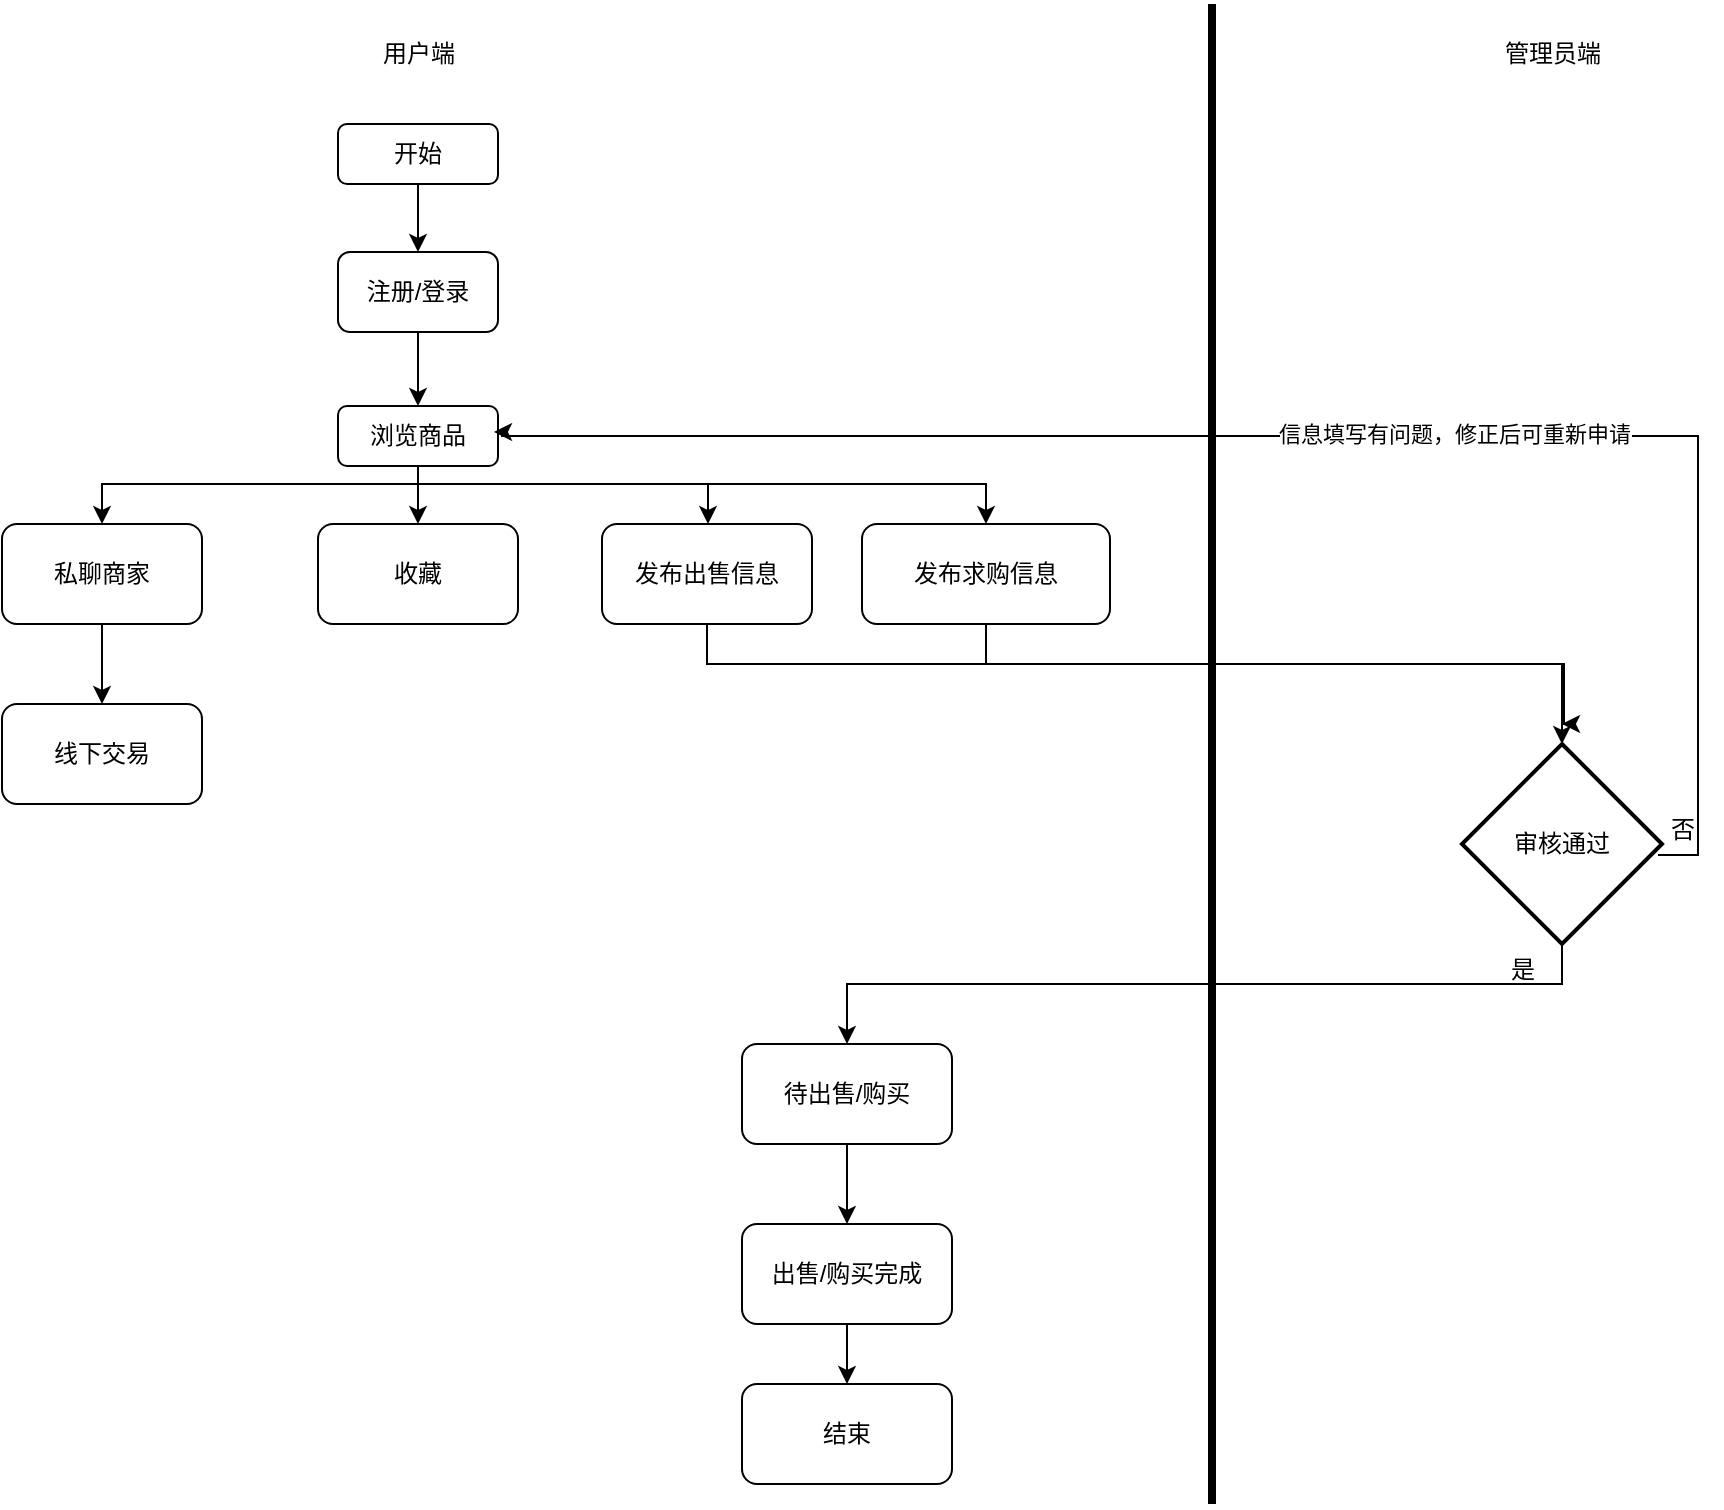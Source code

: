 <mxfile version="22.1.11" type="github">
  <diagram id="C5RBs43oDa-KdzZeNtuy" name="Page-1">
    <mxGraphModel dx="2293" dy="1654" grid="1" gridSize="10" guides="1" tooltips="1" connect="1" arrows="1" fold="1" page="1" pageScale="1" pageWidth="827" pageHeight="1169" math="0" shadow="0">
      <root>
        <mxCell id="WIyWlLk6GJQsqaUBKTNV-0" />
        <mxCell id="WIyWlLk6GJQsqaUBKTNV-1" parent="WIyWlLk6GJQsqaUBKTNV-0" />
        <mxCell id="bUE8Zk3ra0wXPJMopEg6-7" style="edgeStyle=orthogonalEdgeStyle;rounded=0;orthogonalLoop=1;jettySize=auto;html=1;" parent="WIyWlLk6GJQsqaUBKTNV-1" source="bUE8Zk3ra0wXPJMopEg6-0" target="bUE8Zk3ra0wXPJMopEg6-6" edge="1">
          <mxGeometry relative="1" as="geometry" />
        </mxCell>
        <mxCell id="bUE8Zk3ra0wXPJMopEg6-0" value="开始" style="rounded=1;whiteSpace=wrap;html=1;" parent="WIyWlLk6GJQsqaUBKTNV-1" vertex="1">
          <mxGeometry x="-112" y="60" width="80" height="30" as="geometry" />
        </mxCell>
        <mxCell id="bUE8Zk3ra0wXPJMopEg6-1" value="用户端" style="text;html=1;align=center;verticalAlign=middle;resizable=0;points=[];autosize=1;strokeColor=none;fillColor=none;" parent="WIyWlLk6GJQsqaUBKTNV-1" vertex="1">
          <mxGeometry x="-102" y="10" width="60" height="30" as="geometry" />
        </mxCell>
        <mxCell id="bUE8Zk3ra0wXPJMopEg6-3" value="" style="line;strokeWidth=4;direction=south;html=1;perimeter=backbonePerimeter;points=[];outlineConnect=0;" parent="WIyWlLk6GJQsqaUBKTNV-1" vertex="1">
          <mxGeometry x="320" width="10" height="750" as="geometry" />
        </mxCell>
        <mxCell id="bUE8Zk3ra0wXPJMopEg6-5" value="管理员端" style="text;html=1;align=center;verticalAlign=middle;resizable=0;points=[];autosize=1;strokeColor=none;fillColor=none;" parent="WIyWlLk6GJQsqaUBKTNV-1" vertex="1">
          <mxGeometry x="460" y="10" width="70" height="30" as="geometry" />
        </mxCell>
        <mxCell id="bUE8Zk3ra0wXPJMopEg6-11" value="" style="edgeStyle=orthogonalEdgeStyle;rounded=0;orthogonalLoop=1;jettySize=auto;html=1;" parent="WIyWlLk6GJQsqaUBKTNV-1" source="bUE8Zk3ra0wXPJMopEg6-6" target="bUE8Zk3ra0wXPJMopEg6-9" edge="1">
          <mxGeometry relative="1" as="geometry" />
        </mxCell>
        <mxCell id="bUE8Zk3ra0wXPJMopEg6-6" value="注册/登录" style="rounded=1;whiteSpace=wrap;html=1;" parent="WIyWlLk6GJQsqaUBKTNV-1" vertex="1">
          <mxGeometry x="-112" y="124" width="80" height="40" as="geometry" />
        </mxCell>
        <mxCell id="bUE8Zk3ra0wXPJMopEg6-49" style="edgeStyle=orthogonalEdgeStyle;rounded=0;orthogonalLoop=1;jettySize=auto;html=1;" parent="WIyWlLk6GJQsqaUBKTNV-1" source="bUE8Zk3ra0wXPJMopEg6-9" target="bUE8Zk3ra0wXPJMopEg6-26" edge="1">
          <mxGeometry relative="1" as="geometry">
            <Array as="points">
              <mxPoint x="-72" y="260" />
              <mxPoint x="-72" y="260" />
            </Array>
          </mxGeometry>
        </mxCell>
        <mxCell id="bUE8Zk3ra0wXPJMopEg6-50" style="edgeStyle=orthogonalEdgeStyle;rounded=0;orthogonalLoop=1;jettySize=auto;html=1;" parent="WIyWlLk6GJQsqaUBKTNV-1" source="bUE8Zk3ra0wXPJMopEg6-9" target="bUE8Zk3ra0wXPJMopEg6-21" edge="1">
          <mxGeometry relative="1" as="geometry">
            <Array as="points">
              <mxPoint x="-72" y="240" />
              <mxPoint x="73" y="240" />
            </Array>
          </mxGeometry>
        </mxCell>
        <mxCell id="bUE8Zk3ra0wXPJMopEg6-51" style="edgeStyle=orthogonalEdgeStyle;rounded=0;orthogonalLoop=1;jettySize=auto;html=1;entryX=0.5;entryY=0;entryDx=0;entryDy=0;" parent="WIyWlLk6GJQsqaUBKTNV-1" source="bUE8Zk3ra0wXPJMopEg6-9" target="bUE8Zk3ra0wXPJMopEg6-23" edge="1">
          <mxGeometry relative="1" as="geometry">
            <Array as="points">
              <mxPoint x="-72" y="240" />
              <mxPoint x="212" y="240" />
            </Array>
          </mxGeometry>
        </mxCell>
        <mxCell id="bUE8Zk3ra0wXPJMopEg6-58" style="edgeStyle=orthogonalEdgeStyle;rounded=0;orthogonalLoop=1;jettySize=auto;html=1;entryX=0.5;entryY=0;entryDx=0;entryDy=0;" parent="WIyWlLk6GJQsqaUBKTNV-1" source="bUE8Zk3ra0wXPJMopEg6-9" target="bUE8Zk3ra0wXPJMopEg6-30" edge="1">
          <mxGeometry relative="1" as="geometry">
            <Array as="points">
              <mxPoint x="-72" y="240" />
              <mxPoint x="-230" y="240" />
            </Array>
          </mxGeometry>
        </mxCell>
        <mxCell id="bUE8Zk3ra0wXPJMopEg6-9" value="浏览商品" style="rounded=1;whiteSpace=wrap;html=1;" parent="WIyWlLk6GJQsqaUBKTNV-1" vertex="1">
          <mxGeometry x="-112" y="201" width="80" height="30" as="geometry" />
        </mxCell>
        <mxCell id="bUE8Zk3ra0wXPJMopEg6-34" style="edgeStyle=orthogonalEdgeStyle;rounded=0;orthogonalLoop=1;jettySize=auto;html=1;" parent="WIyWlLk6GJQsqaUBKTNV-1" source="bUE8Zk3ra0wXPJMopEg6-21" edge="1">
          <mxGeometry relative="1" as="geometry">
            <mxPoint x="500" y="360" as="targetPoint" />
            <Array as="points">
              <mxPoint x="73" y="330" />
              <mxPoint x="501" y="330" />
            </Array>
          </mxGeometry>
        </mxCell>
        <mxCell id="bUE8Zk3ra0wXPJMopEg6-21" value="发布出售信息" style="rounded=1;whiteSpace=wrap;html=1;" parent="WIyWlLk6GJQsqaUBKTNV-1" vertex="1">
          <mxGeometry x="20" y="260" width="105" height="50" as="geometry" />
        </mxCell>
        <mxCell id="bUE8Zk3ra0wXPJMopEg6-33" style="edgeStyle=orthogonalEdgeStyle;rounded=0;orthogonalLoop=1;jettySize=auto;html=1;" parent="WIyWlLk6GJQsqaUBKTNV-1" source="bUE8Zk3ra0wXPJMopEg6-23" target="bUE8Zk3ra0wXPJMopEg6-32" edge="1">
          <mxGeometry relative="1" as="geometry">
            <Array as="points">
              <mxPoint x="212" y="330" />
            </Array>
          </mxGeometry>
        </mxCell>
        <mxCell id="bUE8Zk3ra0wXPJMopEg6-23" value="发布求购信息" style="rounded=1;whiteSpace=wrap;html=1;" parent="WIyWlLk6GJQsqaUBKTNV-1" vertex="1">
          <mxGeometry x="150" y="260" width="124" height="50" as="geometry" />
        </mxCell>
        <mxCell id="bUE8Zk3ra0wXPJMopEg6-26" value="收藏" style="rounded=1;whiteSpace=wrap;html=1;" parent="WIyWlLk6GJQsqaUBKTNV-1" vertex="1">
          <mxGeometry x="-122" y="260" width="100" height="50" as="geometry" />
        </mxCell>
        <mxCell id="bUE8Zk3ra0wXPJMopEg6-60" value="" style="edgeStyle=orthogonalEdgeStyle;rounded=0;orthogonalLoop=1;jettySize=auto;html=1;" parent="WIyWlLk6GJQsqaUBKTNV-1" source="bUE8Zk3ra0wXPJMopEg6-30" target="bUE8Zk3ra0wXPJMopEg6-59" edge="1">
          <mxGeometry relative="1" as="geometry" />
        </mxCell>
        <mxCell id="bUE8Zk3ra0wXPJMopEg6-30" value="私聊商家" style="rounded=1;whiteSpace=wrap;html=1;" parent="WIyWlLk6GJQsqaUBKTNV-1" vertex="1">
          <mxGeometry x="-280" y="260" width="100" height="50" as="geometry" />
        </mxCell>
        <mxCell id="bUE8Zk3ra0wXPJMopEg6-37" style="edgeStyle=orthogonalEdgeStyle;rounded=0;orthogonalLoop=1;jettySize=auto;html=1;entryX=0.5;entryY=0;entryDx=0;entryDy=0;" parent="WIyWlLk6GJQsqaUBKTNV-1" source="bUE8Zk3ra0wXPJMopEg6-32" target="bUE8Zk3ra0wXPJMopEg6-36" edge="1">
          <mxGeometry relative="1" as="geometry">
            <Array as="points">
              <mxPoint x="500" y="490" />
              <mxPoint x="143" y="490" />
            </Array>
          </mxGeometry>
        </mxCell>
        <mxCell id="bUE8Zk3ra0wXPJMopEg6-43" style="edgeStyle=orthogonalEdgeStyle;rounded=0;orthogonalLoop=1;jettySize=auto;html=1;entryX=1;entryY=0.25;entryDx=0;entryDy=0;" parent="WIyWlLk6GJQsqaUBKTNV-1" edge="1">
          <mxGeometry relative="1" as="geometry">
            <mxPoint x="-34" y="214" as="targetPoint" />
            <mxPoint x="548" y="425.5" as="sourcePoint" />
            <Array as="points">
              <mxPoint x="568" y="426" />
              <mxPoint x="568" y="216" />
              <mxPoint x="-30" y="216" />
              <mxPoint x="-30" y="214" />
            </Array>
          </mxGeometry>
        </mxCell>
        <mxCell id="bUE8Zk3ra0wXPJMopEg6-46" value="信息填写有问题，修正后可重新申请" style="edgeLabel;html=1;align=center;verticalAlign=middle;resizable=0;points=[];" parent="bUE8Zk3ra0wXPJMopEg6-43" vertex="1" connectable="0">
          <mxGeometry x="-0.156" y="-1" relative="1" as="geometry">
            <mxPoint as="offset" />
          </mxGeometry>
        </mxCell>
        <mxCell id="bUE8Zk3ra0wXPJMopEg6-32" value="审核通过" style="strokeWidth=2;html=1;shape=mxgraph.flowchart.decision;whiteSpace=wrap;" parent="WIyWlLk6GJQsqaUBKTNV-1" vertex="1">
          <mxGeometry x="450" y="370" width="100" height="100" as="geometry" />
        </mxCell>
        <mxCell id="bUE8Zk3ra0wXPJMopEg6-53" value="" style="edgeStyle=orthogonalEdgeStyle;rounded=0;orthogonalLoop=1;jettySize=auto;html=1;" parent="WIyWlLk6GJQsqaUBKTNV-1" source="bUE8Zk3ra0wXPJMopEg6-36" target="bUE8Zk3ra0wXPJMopEg6-52" edge="1">
          <mxGeometry relative="1" as="geometry" />
        </mxCell>
        <mxCell id="bUE8Zk3ra0wXPJMopEg6-36" value="待出售/购买" style="rounded=1;whiteSpace=wrap;html=1;" parent="WIyWlLk6GJQsqaUBKTNV-1" vertex="1">
          <mxGeometry x="90" y="520" width="105" height="50" as="geometry" />
        </mxCell>
        <mxCell id="bUE8Zk3ra0wXPJMopEg6-39" value="结束" style="rounded=1;whiteSpace=wrap;html=1;" parent="WIyWlLk6GJQsqaUBKTNV-1" vertex="1">
          <mxGeometry x="90" y="690" width="105" height="50" as="geometry" />
        </mxCell>
        <mxCell id="bUE8Zk3ra0wXPJMopEg6-42" value="是" style="text;html=1;align=center;verticalAlign=middle;resizable=0;points=[];autosize=1;strokeColor=none;fillColor=none;" parent="WIyWlLk6GJQsqaUBKTNV-1" vertex="1">
          <mxGeometry x="460" y="468" width="40" height="30" as="geometry" />
        </mxCell>
        <mxCell id="bUE8Zk3ra0wXPJMopEg6-44" value="否" style="text;html=1;align=center;verticalAlign=middle;resizable=0;points=[];autosize=1;strokeColor=none;fillColor=none;" parent="WIyWlLk6GJQsqaUBKTNV-1" vertex="1">
          <mxGeometry x="540" y="398" width="40" height="30" as="geometry" />
        </mxCell>
        <mxCell id="bUE8Zk3ra0wXPJMopEg6-54" value="" style="edgeStyle=orthogonalEdgeStyle;rounded=0;orthogonalLoop=1;jettySize=auto;html=1;" parent="WIyWlLk6GJQsqaUBKTNV-1" source="bUE8Zk3ra0wXPJMopEg6-52" target="bUE8Zk3ra0wXPJMopEg6-39" edge="1">
          <mxGeometry relative="1" as="geometry" />
        </mxCell>
        <mxCell id="bUE8Zk3ra0wXPJMopEg6-52" value="出售/购买完成" style="rounded=1;whiteSpace=wrap;html=1;" parent="WIyWlLk6GJQsqaUBKTNV-1" vertex="1">
          <mxGeometry x="90" y="610" width="105" height="50" as="geometry" />
        </mxCell>
        <mxCell id="bUE8Zk3ra0wXPJMopEg6-59" value="线下交易" style="rounded=1;whiteSpace=wrap;html=1;" parent="WIyWlLk6GJQsqaUBKTNV-1" vertex="1">
          <mxGeometry x="-280" y="350" width="100" height="50" as="geometry" />
        </mxCell>
      </root>
    </mxGraphModel>
  </diagram>
</mxfile>
